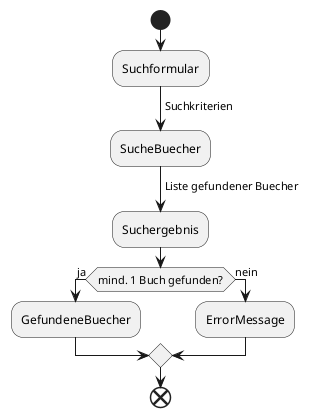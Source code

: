 ' Copyright (C) 2022 - present Juergen Zimmermann, Hochschule Karlsruhe
'
' This program is free software: you can redistribute it and/or modify
' it under the terms of the GNU General Public License as published by
' the Free Software Foundation, either version 3 of the License, or
' (at your option) any later version.
'
' This program is distributed in the hope that it will be useful,
' but WITHOUT ANY WARRANTY; without even the implied warranty of
' MERCHANTABILITY or FITNESS FOR A PARTICULAR PURPOSE.  See the
' GNU General Public License for more details.
'
' You should have received a copy of the GNU General Public License
' along with this program.  If not, see <https://www.gnu.org/licenses/>.

' Preview durch <Alt>d
' https://plantuml.com/de/activity-diagram-beta
' https://plantuml.com/de/guide

@startuml Datenfluss

start

:Suchformular;
-> Suchkriterien;
:SucheBuecher;
-> Liste gefundener Buecher;
:Suchergebnis;

if (mind. 1 Buch gefunden?) then (ja)
  :GefundeneBuecher;
else (nein)
  :ErrorMessage;
endif

end

@enduml
